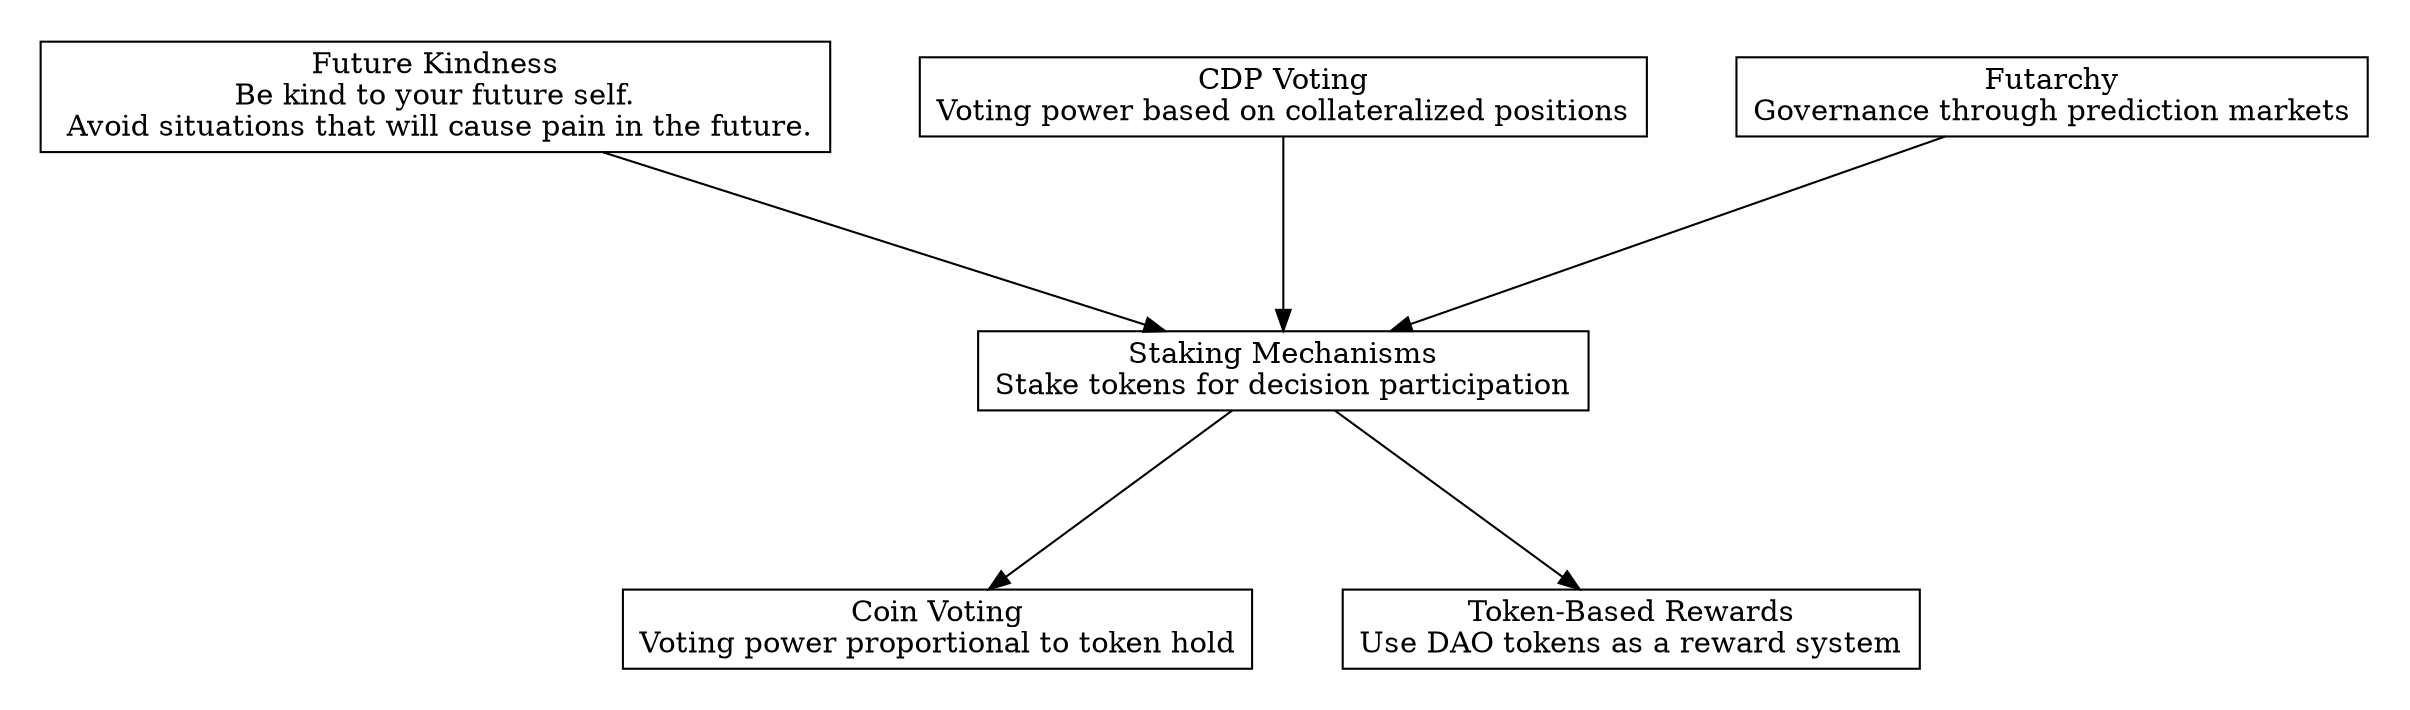 digraph "" {
	graph [nodesep=0.6,
		rankdir=TB,
		ranksep=1.2
	];
	node [label="\N",
		shape=box
	];
	subgraph cluster_predecessors {
		graph [rank=max,
			style=invis
		];
		Futarchy	[label="Futarchy\nGovernance through prediction markets"];
		"CDP Voting"	[label="CDP Voting\nVoting power based on collateralized positions"];
		"Future Kindness"	[label="Future Kindness\nBe kind to your future self.\n Avoid situations that will cause pain in the future."];
	}
	subgraph cluster_descendants {
		graph [rank=min,
			style=invis
		];
		"Token-Based Rewards"	[label="Token-Based Rewards\nUse DAO tokens as a reward system"];
		"Coin Voting"	[label="Coin Voting\nVoting power proportional to token hold"];
	}
	"Staking Mechanisms"	[label="Staking Mechanisms\nStake tokens for decision participation"];
	"Staking Mechanisms" -> "Token-Based Rewards";
	"Staking Mechanisms" -> "Coin Voting";
	Futarchy -> "Staking Mechanisms";
	"CDP Voting" -> "Staking Mechanisms";
	"Future Kindness" -> "Staking Mechanisms";
}
